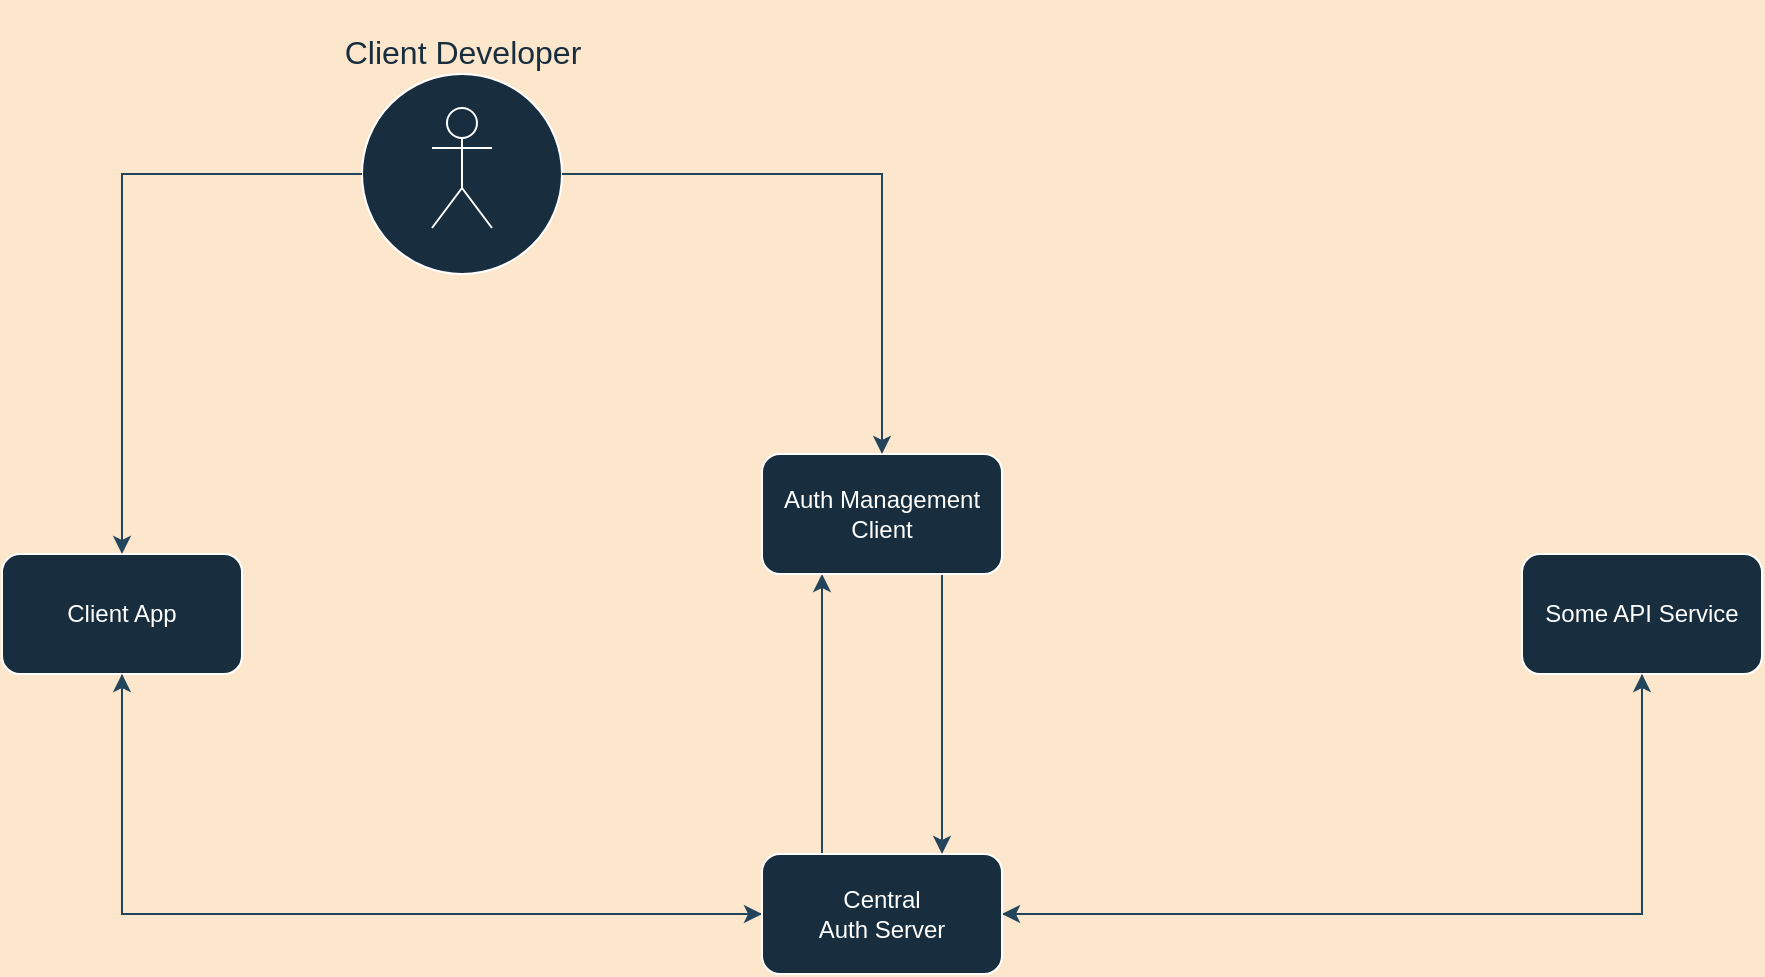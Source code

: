 <mxfile version="20.5.3" type="github">
  <diagram id="Iaxq1ReQXZGYs8ULbn-N" name="Page-1">
    <mxGraphModel dx="1143" dy="793" grid="1" gridSize="10" guides="1" tooltips="1" connect="1" arrows="1" fold="1" page="1" pageScale="1" pageWidth="1600" pageHeight="900" background="#FCE7CD" math="0" shadow="0">
      <root>
        <mxCell id="0" />
        <mxCell id="1" parent="0" />
        <mxCell id="TQ8ea_oWqzXYTMxOqmNg-19" style="edgeStyle=orthogonalEdgeStyle;rounded=0;orthogonalLoop=1;jettySize=auto;html=1;exitX=0.5;exitY=1;exitDx=0;exitDy=0;entryX=0;entryY=0.5;entryDx=0;entryDy=0;labelBackgroundColor=#FCE7CD;strokeColor=#23445D;" edge="1" parent="1" source="TQ8ea_oWqzXYTMxOqmNg-2" target="TQ8ea_oWqzXYTMxOqmNg-5">
          <mxGeometry relative="1" as="geometry" />
        </mxCell>
        <mxCell id="TQ8ea_oWqzXYTMxOqmNg-2" value="&lt;div&gt;Client App&lt;/div&gt;" style="rounded=1;whiteSpace=wrap;html=1;fillColor=#182E3E;strokeColor=#FFFFFF;fontColor=#FFFFFF;" vertex="1" parent="1">
          <mxGeometry x="340" y="350" width="120" height="60" as="geometry" />
        </mxCell>
        <mxCell id="TQ8ea_oWqzXYTMxOqmNg-24" style="edgeStyle=orthogonalEdgeStyle;rounded=0;orthogonalLoop=1;jettySize=auto;html=1;exitX=0.5;exitY=1;exitDx=0;exitDy=0;entryX=1;entryY=0.5;entryDx=0;entryDy=0;labelBackgroundColor=#FCE7CD;strokeColor=#23445D;" edge="1" parent="1" source="TQ8ea_oWqzXYTMxOqmNg-4" target="TQ8ea_oWqzXYTMxOqmNg-5">
          <mxGeometry relative="1" as="geometry" />
        </mxCell>
        <mxCell id="TQ8ea_oWqzXYTMxOqmNg-4" value="Some API Service" style="rounded=1;whiteSpace=wrap;html=1;fillColor=#182E3E;strokeColor=#FFFFFF;fontColor=#FFFFFF;" vertex="1" parent="1">
          <mxGeometry x="1100" y="350" width="120" height="60" as="geometry" />
        </mxCell>
        <mxCell id="TQ8ea_oWqzXYTMxOqmNg-11" style="edgeStyle=orthogonalEdgeStyle;rounded=0;orthogonalLoop=1;jettySize=auto;html=1;exitX=0.25;exitY=0;exitDx=0;exitDy=0;entryX=0.25;entryY=1;entryDx=0;entryDy=0;labelBackgroundColor=#FCE7CD;strokeColor=#23445D;" edge="1" parent="1" source="TQ8ea_oWqzXYTMxOqmNg-5" target="TQ8ea_oWqzXYTMxOqmNg-6">
          <mxGeometry relative="1" as="geometry" />
        </mxCell>
        <mxCell id="TQ8ea_oWqzXYTMxOqmNg-22" style="edgeStyle=orthogonalEdgeStyle;rounded=0;orthogonalLoop=1;jettySize=auto;html=1;exitX=0;exitY=0.5;exitDx=0;exitDy=0;entryX=0.5;entryY=1;entryDx=0;entryDy=0;labelBackgroundColor=#FCE7CD;strokeColor=#23445D;" edge="1" parent="1" source="TQ8ea_oWqzXYTMxOqmNg-5" target="TQ8ea_oWqzXYTMxOqmNg-2">
          <mxGeometry relative="1" as="geometry" />
        </mxCell>
        <mxCell id="TQ8ea_oWqzXYTMxOqmNg-23" style="edgeStyle=orthogonalEdgeStyle;rounded=0;orthogonalLoop=1;jettySize=auto;html=1;exitX=1;exitY=0.5;exitDx=0;exitDy=0;entryX=0.5;entryY=1;entryDx=0;entryDy=0;labelBackgroundColor=#FCE7CD;strokeColor=#23445D;" edge="1" parent="1" source="TQ8ea_oWqzXYTMxOqmNg-5" target="TQ8ea_oWqzXYTMxOqmNg-4">
          <mxGeometry relative="1" as="geometry" />
        </mxCell>
        <mxCell id="TQ8ea_oWqzXYTMxOqmNg-5" value="&lt;div&gt;Central &lt;br&gt;&lt;/div&gt;&lt;div&gt;Auth Server&lt;/div&gt;" style="rounded=1;whiteSpace=wrap;html=1;fillColor=#182E3E;strokeColor=#FFFFFF;fontColor=#FFFFFF;" vertex="1" parent="1">
          <mxGeometry x="720" y="500" width="120" height="60" as="geometry" />
        </mxCell>
        <mxCell id="TQ8ea_oWqzXYTMxOqmNg-12" style="edgeStyle=orthogonalEdgeStyle;rounded=0;orthogonalLoop=1;jettySize=auto;html=1;exitX=0.75;exitY=1;exitDx=0;exitDy=0;entryX=0.75;entryY=0;entryDx=0;entryDy=0;labelBackgroundColor=#FCE7CD;strokeColor=#23445D;" edge="1" parent="1" source="TQ8ea_oWqzXYTMxOqmNg-6" target="TQ8ea_oWqzXYTMxOqmNg-5">
          <mxGeometry relative="1" as="geometry" />
        </mxCell>
        <mxCell id="TQ8ea_oWqzXYTMxOqmNg-6" value="Auth Management Client" style="rounded=1;whiteSpace=wrap;html=1;fillColor=#182E3E;strokeColor=#FFFFFF;fontColor=#FFFFFF;" vertex="1" parent="1">
          <mxGeometry x="720" y="300" width="120" height="60" as="geometry" />
        </mxCell>
        <mxCell id="TQ8ea_oWqzXYTMxOqmNg-10" value="" style="group;fontColor=#FFFFFF;" vertex="1" connectable="0" parent="1">
          <mxGeometry x="520" y="110" width="100" height="100" as="geometry" />
        </mxCell>
        <mxCell id="TQ8ea_oWqzXYTMxOqmNg-8" value="" style="ellipse;whiteSpace=wrap;html=1;aspect=fixed;fillColor=#182E3E;strokeColor=#FFFFFF;fontColor=#FFFFFF;" vertex="1" parent="TQ8ea_oWqzXYTMxOqmNg-10">
          <mxGeometry width="100" height="100" as="geometry" />
        </mxCell>
        <mxCell id="TQ8ea_oWqzXYTMxOqmNg-7" value="&lt;p style=&quot;line-height: 130%;&quot;&gt;&lt;/p&gt;&lt;div style=&quot;font-size: 16px;&quot;&gt;&lt;font color=&quot;#182E3E&quot;&gt;Client Developer&lt;/font&gt;&lt;/div&gt;&lt;p&gt;&lt;/p&gt;" style="shape=umlActor;verticalLabelPosition=top;verticalAlign=bottom;html=1;outlineConnect=0;labelPosition=center;align=center;fontSize=16;spacingTop=0;fillColor=#182E3E;strokeColor=#FFFFFF;fontColor=#FFFFFF;" vertex="1" parent="TQ8ea_oWqzXYTMxOqmNg-10">
          <mxGeometry x="35" y="17" width="30" height="60" as="geometry" />
        </mxCell>
        <mxCell id="TQ8ea_oWqzXYTMxOqmNg-25" style="edgeStyle=orthogonalEdgeStyle;rounded=0;orthogonalLoop=1;jettySize=auto;html=1;exitX=1;exitY=0.5;exitDx=0;exitDy=0;entryX=0.5;entryY=0;entryDx=0;entryDy=0;labelBackgroundColor=#FCE7CD;strokeColor=#23445D;" edge="1" parent="1" source="TQ8ea_oWqzXYTMxOqmNg-8" target="TQ8ea_oWqzXYTMxOqmNg-6">
          <mxGeometry relative="1" as="geometry" />
        </mxCell>
        <mxCell id="TQ8ea_oWqzXYTMxOqmNg-26" style="edgeStyle=orthogonalEdgeStyle;rounded=0;orthogonalLoop=1;jettySize=auto;html=1;entryX=0.5;entryY=0;entryDx=0;entryDy=0;labelBackgroundColor=#FCE7CD;strokeColor=#23445D;" edge="1" parent="1" source="TQ8ea_oWqzXYTMxOqmNg-8" target="TQ8ea_oWqzXYTMxOqmNg-2">
          <mxGeometry relative="1" as="geometry" />
        </mxCell>
      </root>
    </mxGraphModel>
  </diagram>
</mxfile>
